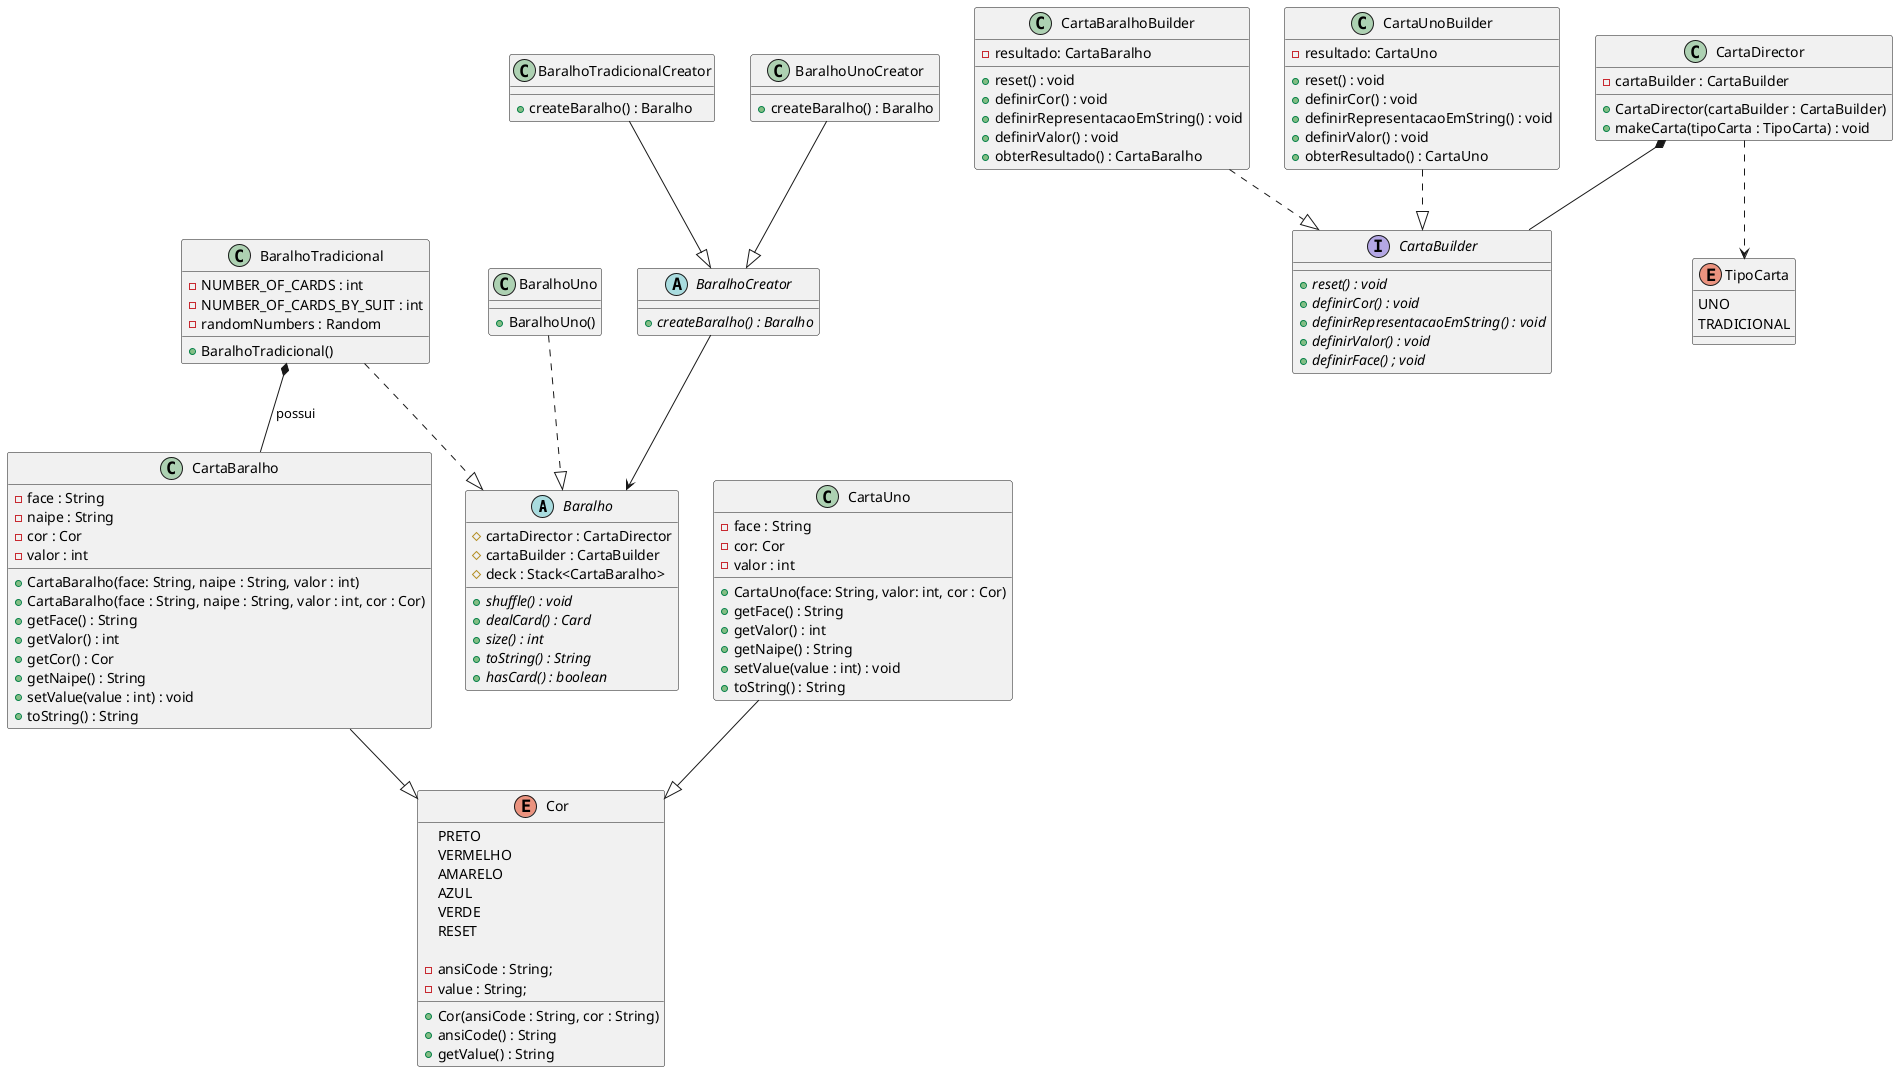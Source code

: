 @startuml diagrama_com_factory

'--------- Produto ---------------
abstract class Baralho {
    # cartaDirector : CartaDirector 
    # cartaBuilder : CartaBuilder
    # deck : Stack<CartaBaralho>

    + {abstract} shuffle() : void
    + {abstract} dealCard() : Card
    + {abstract} size() : int
    + {abstract} toString() : String
    + {abstract} hasCard() : boolean    
}

class BaralhoTradicional {
    - NUMBER_OF_CARDS : int
    - NUMBER_OF_CARDS_BY_SUIT : int
    - randomNumbers : Random

    + BaralhoTradicional()
}

class BaralhoUno {
    + BaralhoUno()

}

'------------------------------

'------------Creator-----------

abstract class BaralhoCreator {
    + {abstract} createBaralho() : Baralho
}

class BaralhoTradicionalCreator {
    + createBaralho() : Baralho
}

class BaralhoUnoCreator {
    + createBaralho() : Baralho
}

'-------------------------------

'------------Carta--------------
class CartaBaralho {
    - face : String
    - naipe : String
    - cor : Cor
    - valor : int

    + CartaBaralho(face: String, naipe : String, valor : int)
    + CartaBaralho(face : String, naipe : String, valor : int, cor : Cor)
    + getFace() : String
    + getValor() : int
    + getCor() : Cor
    + getNaipe() : String
    + setValue(value : int) : void
    + toString() : String
}

class CartaUno {
    - face : String
    - cor: Cor
    - valor : int

    + CartaUno(face: String, valor: int, cor : Cor)
    + getFace() : String
    + getValor() : int
    + getNaipe() : String
    + setValue(value : int) : void
    + toString() : String
}

interface CartaBuilder {
    + {abstract} reset() : void
    + {abstract} definirCor() : void
    + {abstract} definirRepresentacaoEmString() : void
    + {abstract} definirValor() : void
    + {abstract} definirFace() ; void
}

class CartaBaralhoBuilder {
    - resultado: CartaBaralho
    
    + reset() : void
    + definirCor() : void
    + definirRepresentacaoEmString() : void
    + definirValor() : void
    + obterResultado() : CartaBaralho
}

class CartaUnoBuilder {
    - resultado: CartaUno
    
    + reset() : void
    + definirCor() : void
    + definirRepresentacaoEmString() : void
    + definirValor() : void
    + obterResultado() : CartaUno
}

class CartaDirector {
    - cartaBuilder : CartaBuilder

    + CartaDirector(cartaBuilder : CartaBuilder)
    + makeCarta(tipoCarta : TipoCarta) : void
}

enum TipoCarta{
    UNO
    TRADICIONAL
}

enum Cor {
	PRETO
    VERMELHO
	AMARELO
    AZUL
    VERDE
	RESET
	
	- ansiCode : String;
	- value : String;

	+ Cor(ansiCode : String, cor : String)
	+ ansiCode() : String
	+ getValue() : String
}

'--------------------------------------------------

BaralhoTradicional ..|> Baralho
BaralhoUno ..|> Baralho

BaralhoTradicionalCreator --|> BaralhoCreator
BaralhoUnoCreator --|> BaralhoCreator

BaralhoCreator --> Baralho

BaralhoTradicional *-- CartaBaralho : "possui"

CartaUnoBuilder ..|> CartaBuilder
CartaBaralhoBuilder ..|> CartaBuilder

CartaBaralho --|> Cor
CartaUno --|> Cor

CartaDirector *-- CartaBuilder
CartaDirector ..> TipoCarta

@enduml